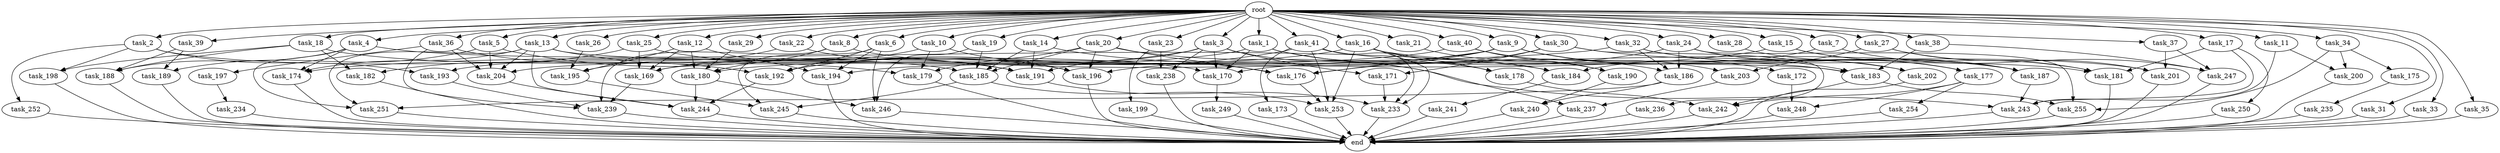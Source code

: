 digraph G {
  root [size="0.000000"];
  task_1 [size="2.048000"];
  task_2 [size="2.048000"];
  task_3 [size="2.048000"];
  task_4 [size="2.048000"];
  task_5 [size="2.048000"];
  task_6 [size="2.048000"];
  task_7 [size="2.048000"];
  task_8 [size="2.048000"];
  task_9 [size="2.048000"];
  task_10 [size="2.048000"];
  task_11 [size="2.048000"];
  task_12 [size="2.048000"];
  task_13 [size="2.048000"];
  task_14 [size="2.048000"];
  task_15 [size="2.048000"];
  task_16 [size="2.048000"];
  task_17 [size="2.048000"];
  task_18 [size="2.048000"];
  task_19 [size="2.048000"];
  task_20 [size="2.048000"];
  task_21 [size="2.048000"];
  task_22 [size="2.048000"];
  task_23 [size="2.048000"];
  task_24 [size="2.048000"];
  task_25 [size="2.048000"];
  task_26 [size="2.048000"];
  task_27 [size="2.048000"];
  task_28 [size="2.048000"];
  task_29 [size="2.048000"];
  task_30 [size="2.048000"];
  task_31 [size="2.048000"];
  task_32 [size="2.048000"];
  task_33 [size="2.048000"];
  task_34 [size="2.048000"];
  task_35 [size="2.048000"];
  task_36 [size="2.048000"];
  task_37 [size="2.048000"];
  task_38 [size="2.048000"];
  task_39 [size="2.048000"];
  task_40 [size="2.048000"];
  task_41 [size="2.048000"];
  task_169 [size="4020089389.056000"];
  task_170 [size="3762391351.296000"];
  task_171 [size="2010044694.528000"];
  task_172 [size="1391569403.904000"];
  task_173 [size="1099511627.776000"];
  task_174 [size="1047972020.224000"];
  task_175 [size="618475290.624000"];
  task_176 [size="3728031612.928000"];
  task_177 [size="1838246002.688000"];
  task_178 [size="704374636.544000"];
  task_179 [size="2336462209.024000"];
  task_180 [size="1803886264.320000"];
  task_181 [size="1717986918.400000"];
  task_182 [size="1529008357.376000"];
  task_183 [size="2783138807.808000"];
  task_184 [size="2267742732.288000"];
  task_185 [size="2216203124.736000"];
  task_186 [size="1425929142.272000"];
  task_187 [size="584115552.256000"];
  task_188 [size="1992864825.344000"];
  task_189 [size="773094113.280000"];
  task_190 [size="893353197.568000"];
  task_191 [size="3745211482.112000"];
  task_192 [size="3659312136.192000"];
  task_193 [size="858993459.200000"];
  task_194 [size="1443109011.456000"];
  task_195 [size="2353642078.208000"];
  task_196 [size="3539053051.904000"];
  task_197 [size="1099511627.776000"];
  task_198 [size="1529008357.376000"];
  task_199 [size="154618822.656000"];
  task_200 [size="1460288880.640000"];
  task_201 [size="618475290.624000"];
  task_202 [size="2233382993.920000"];
  task_203 [size="343597383.680000"];
  task_204 [size="2147483648.000000"];
  task_233 [size="2748779069.440000"];
  task_234 [size="429496729.600000"];
  task_235 [size="1099511627.776000"];
  task_236 [size="618475290.624000"];
  task_237 [size="2783138807.808000"];
  task_238 [size="1546188226.560000"];
  task_239 [size="3745211482.112000"];
  task_240 [size="584115552.256000"];
  task_241 [size="841813590.016000"];
  task_242 [size="979252543.488000"];
  task_243 [size="2353642078.208000"];
  task_244 [size="3882650435.584000"];
  task_245 [size="1443109011.456000"];
  task_246 [size="1529008357.376000"];
  task_247 [size="2147483648.000000"];
  task_248 [size="1992864825.344000"];
  task_249 [size="68719476.736000"];
  task_250 [size="274877906.944000"];
  task_251 [size="1322849927.168000"];
  task_252 [size="429496729.600000"];
  task_253 [size="3367254360.064000"];
  task_254 [size="274877906.944000"];
  task_255 [size="1735166787.584000"];
  end [size="0.000000"];

  root -> task_1 [size="1.000000"];
  root -> task_2 [size="1.000000"];
  root -> task_3 [size="1.000000"];
  root -> task_4 [size="1.000000"];
  root -> task_5 [size="1.000000"];
  root -> task_6 [size="1.000000"];
  root -> task_7 [size="1.000000"];
  root -> task_8 [size="1.000000"];
  root -> task_9 [size="1.000000"];
  root -> task_10 [size="1.000000"];
  root -> task_11 [size="1.000000"];
  root -> task_12 [size="1.000000"];
  root -> task_13 [size="1.000000"];
  root -> task_14 [size="1.000000"];
  root -> task_15 [size="1.000000"];
  root -> task_16 [size="1.000000"];
  root -> task_17 [size="1.000000"];
  root -> task_18 [size="1.000000"];
  root -> task_19 [size="1.000000"];
  root -> task_20 [size="1.000000"];
  root -> task_21 [size="1.000000"];
  root -> task_22 [size="1.000000"];
  root -> task_23 [size="1.000000"];
  root -> task_24 [size="1.000000"];
  root -> task_25 [size="1.000000"];
  root -> task_26 [size="1.000000"];
  root -> task_27 [size="1.000000"];
  root -> task_28 [size="1.000000"];
  root -> task_29 [size="1.000000"];
  root -> task_30 [size="1.000000"];
  root -> task_31 [size="1.000000"];
  root -> task_32 [size="1.000000"];
  root -> task_33 [size="1.000000"];
  root -> task_34 [size="1.000000"];
  root -> task_35 [size="1.000000"];
  root -> task_36 [size="1.000000"];
  root -> task_37 [size="1.000000"];
  root -> task_38 [size="1.000000"];
  root -> task_39 [size="1.000000"];
  root -> task_40 [size="1.000000"];
  root -> task_41 [size="1.000000"];
  task_1 -> task_170 [size="209715200.000000"];
  task_1 -> task_178 [size="209715200.000000"];
  task_1 -> task_186 [size="209715200.000000"];
  task_1 -> task_193 [size="209715200.000000"];
  task_2 -> task_185 [size="209715200.000000"];
  task_2 -> task_193 [size="209715200.000000"];
  task_2 -> task_198 [size="209715200.000000"];
  task_2 -> task_252 [size="209715200.000000"];
  task_3 -> task_170 [size="679477248.000000"];
  task_3 -> task_171 [size="679477248.000000"];
  task_3 -> task_191 [size="679477248.000000"];
  task_3 -> task_192 [size="679477248.000000"];
  task_3 -> task_237 [size="679477248.000000"];
  task_3 -> task_238 [size="679477248.000000"];
  task_4 -> task_174 [size="134217728.000000"];
  task_4 -> task_184 [size="134217728.000000"];
  task_4 -> task_188 [size="134217728.000000"];
  task_4 -> task_251 [size="134217728.000000"];
  task_5 -> task_189 [size="75497472.000000"];
  task_5 -> task_191 [size="75497472.000000"];
  task_5 -> task_204 [size="75497472.000000"];
  task_6 -> task_192 [size="33554432.000000"];
  task_6 -> task_194 [size="33554432.000000"];
  task_6 -> task_245 [size="33554432.000000"];
  task_6 -> task_246 [size="33554432.000000"];
  task_7 -> task_184 [size="838860800.000000"];
  task_7 -> task_247 [size="838860800.000000"];
  task_8 -> task_180 [size="75497472.000000"];
  task_8 -> task_187 [size="75497472.000000"];
  task_8 -> task_239 [size="75497472.000000"];
  task_9 -> task_169 [size="679477248.000000"];
  task_9 -> task_172 [size="679477248.000000"];
  task_9 -> task_176 [size="679477248.000000"];
  task_9 -> task_183 [size="679477248.000000"];
  task_9 -> task_196 [size="679477248.000000"];
  task_9 -> task_202 [size="679477248.000000"];
  task_10 -> task_169 [size="536870912.000000"];
  task_10 -> task_179 [size="536870912.000000"];
  task_10 -> task_196 [size="536870912.000000"];
  task_11 -> task_200 [size="411041792.000000"];
  task_11 -> task_243 [size="411041792.000000"];
  task_12 -> task_169 [size="536870912.000000"];
  task_12 -> task_180 [size="536870912.000000"];
  task_12 -> task_194 [size="536870912.000000"];
  task_12 -> task_195 [size="536870912.000000"];
  task_13 -> task_174 [size="301989888.000000"];
  task_13 -> task_179 [size="301989888.000000"];
  task_13 -> task_183 [size="301989888.000000"];
  task_13 -> task_204 [size="301989888.000000"];
  task_13 -> task_244 [size="301989888.000000"];
  task_13 -> task_251 [size="301989888.000000"];
  task_14 -> task_176 [size="536870912.000000"];
  task_14 -> task_185 [size="536870912.000000"];
  task_14 -> task_191 [size="536870912.000000"];
  task_15 -> task_180 [size="134217728.000000"];
  task_15 -> task_181 [size="134217728.000000"];
  task_15 -> task_187 [size="134217728.000000"];
  task_16 -> task_178 [size="134217728.000000"];
  task_16 -> task_184 [size="134217728.000000"];
  task_16 -> task_201 [size="134217728.000000"];
  task_16 -> task_204 [size="134217728.000000"];
  task_16 -> task_233 [size="134217728.000000"];
  task_16 -> task_253 [size="134217728.000000"];
  task_17 -> task_181 [size="134217728.000000"];
  task_17 -> task_243 [size="134217728.000000"];
  task_17 -> task_250 [size="134217728.000000"];
  task_18 -> task_170 [size="536870912.000000"];
  task_18 -> task_182 [size="536870912.000000"];
  task_18 -> task_188 [size="536870912.000000"];
  task_18 -> task_198 [size="536870912.000000"];
  task_19 -> task_185 [size="33554432.000000"];
  task_19 -> task_246 [size="33554432.000000"];
  task_20 -> task_176 [size="301989888.000000"];
  task_20 -> task_179 [size="301989888.000000"];
  task_20 -> task_185 [size="301989888.000000"];
  task_20 -> task_196 [size="301989888.000000"];
  task_20 -> task_243 [size="301989888.000000"];
  task_21 -> task_190 [size="301989888.000000"];
  task_22 -> task_191 [size="536870912.000000"];
  task_22 -> task_195 [size="536870912.000000"];
  task_23 -> task_199 [size="75497472.000000"];
  task_23 -> task_238 [size="75497472.000000"];
  task_24 -> task_170 [size="411041792.000000"];
  task_24 -> task_177 [size="411041792.000000"];
  task_24 -> task_186 [size="411041792.000000"];
  task_24 -> task_202 [size="411041792.000000"];
  task_24 -> task_255 [size="411041792.000000"];
  task_25 -> task_169 [size="209715200.000000"];
  task_25 -> task_182 [size="209715200.000000"];
  task_25 -> task_196 [size="209715200.000000"];
  task_26 -> task_195 [size="75497472.000000"];
  task_27 -> task_181 [size="33554432.000000"];
  task_27 -> task_201 [size="33554432.000000"];
  task_27 -> task_203 [size="33554432.000000"];
  task_28 -> task_177 [size="411041792.000000"];
  task_29 -> task_180 [size="134217728.000000"];
  task_30 -> task_171 [size="301989888.000000"];
  task_30 -> task_176 [size="301989888.000000"];
  task_30 -> task_183 [size="301989888.000000"];
  task_30 -> task_236 [size="301989888.000000"];
  task_31 -> end [size="1.000000"];
  task_32 -> task_174 [size="75497472.000000"];
  task_32 -> task_177 [size="75497472.000000"];
  task_32 -> task_186 [size="75497472.000000"];
  task_32 -> task_187 [size="75497472.000000"];
  task_33 -> end [size="1.000000"];
  task_34 -> task_175 [size="301989888.000000"];
  task_34 -> task_200 [size="301989888.000000"];
  task_34 -> task_255 [size="301989888.000000"];
  task_35 -> end [size="1.000000"];
  task_36 -> task_192 [size="536870912.000000"];
  task_36 -> task_197 [size="536870912.000000"];
  task_36 -> task_204 [size="536870912.000000"];
  task_36 -> task_239 [size="536870912.000000"];
  task_37 -> task_201 [size="134217728.000000"];
  task_37 -> task_247 [size="134217728.000000"];
  task_38 -> task_183 [size="75497472.000000"];
  task_38 -> task_247 [size="75497472.000000"];
  task_39 -> task_188 [size="301989888.000000"];
  task_39 -> task_189 [size="301989888.000000"];
  task_40 -> task_190 [size="134217728.000000"];
  task_40 -> task_194 [size="134217728.000000"];
  task_40 -> task_203 [size="134217728.000000"];
  task_41 -> task_173 [size="536870912.000000"];
  task_41 -> task_181 [size="536870912.000000"];
  task_41 -> task_192 [size="536870912.000000"];
  task_41 -> task_233 [size="536870912.000000"];
  task_41 -> task_253 [size="536870912.000000"];
  task_169 -> task_239 [size="679477248.000000"];
  task_170 -> task_249 [size="33554432.000000"];
  task_171 -> task_233 [size="134217728.000000"];
  task_172 -> task_248 [size="838860800.000000"];
  task_173 -> end [size="1.000000"];
  task_174 -> end [size="1.000000"];
  task_175 -> task_235 [size="536870912.000000"];
  task_176 -> task_253 [size="838860800.000000"];
  task_177 -> task_242 [size="134217728.000000"];
  task_177 -> task_248 [size="134217728.000000"];
  task_177 -> task_254 [size="134217728.000000"];
  task_178 -> task_242 [size="209715200.000000"];
  task_179 -> end [size="1.000000"];
  task_180 -> task_244 [size="679477248.000000"];
  task_180 -> task_246 [size="679477248.000000"];
  task_181 -> end [size="1.000000"];
  task_182 -> end [size="1.000000"];
  task_183 -> task_242 [size="134217728.000000"];
  task_183 -> task_255 [size="134217728.000000"];
  task_184 -> task_241 [size="411041792.000000"];
  task_185 -> task_245 [size="134217728.000000"];
  task_185 -> task_253 [size="134217728.000000"];
  task_186 -> task_240 [size="209715200.000000"];
  task_186 -> task_251 [size="209715200.000000"];
  task_187 -> task_243 [size="301989888.000000"];
  task_188 -> end [size="1.000000"];
  task_189 -> end [size="1.000000"];
  task_190 -> task_240 [size="75497472.000000"];
  task_191 -> task_233 [size="536870912.000000"];
  task_192 -> task_244 [size="838860800.000000"];
  task_193 -> task_239 [size="536870912.000000"];
  task_194 -> end [size="1.000000"];
  task_195 -> task_245 [size="536870912.000000"];
  task_196 -> end [size="1.000000"];
  task_197 -> task_234 [size="209715200.000000"];
  task_198 -> end [size="1.000000"];
  task_199 -> end [size="1.000000"];
  task_200 -> end [size="1.000000"];
  task_201 -> end [size="1.000000"];
  task_202 -> end [size="1.000000"];
  task_203 -> task_237 [size="679477248.000000"];
  task_204 -> task_244 [size="75497472.000000"];
  task_233 -> end [size="1.000000"];
  task_234 -> end [size="1.000000"];
  task_235 -> end [size="1.000000"];
  task_236 -> end [size="1.000000"];
  task_237 -> end [size="1.000000"];
  task_238 -> end [size="1.000000"];
  task_239 -> end [size="1.000000"];
  task_240 -> end [size="1.000000"];
  task_241 -> end [size="1.000000"];
  task_242 -> end [size="1.000000"];
  task_243 -> end [size="1.000000"];
  task_244 -> end [size="1.000000"];
  task_245 -> end [size="1.000000"];
  task_246 -> end [size="1.000000"];
  task_247 -> end [size="1.000000"];
  task_248 -> end [size="1.000000"];
  task_249 -> end [size="1.000000"];
  task_250 -> end [size="1.000000"];
  task_251 -> end [size="1.000000"];
  task_252 -> end [size="1.000000"];
  task_253 -> end [size="1.000000"];
  task_254 -> end [size="1.000000"];
  task_255 -> end [size="1.000000"];
}
